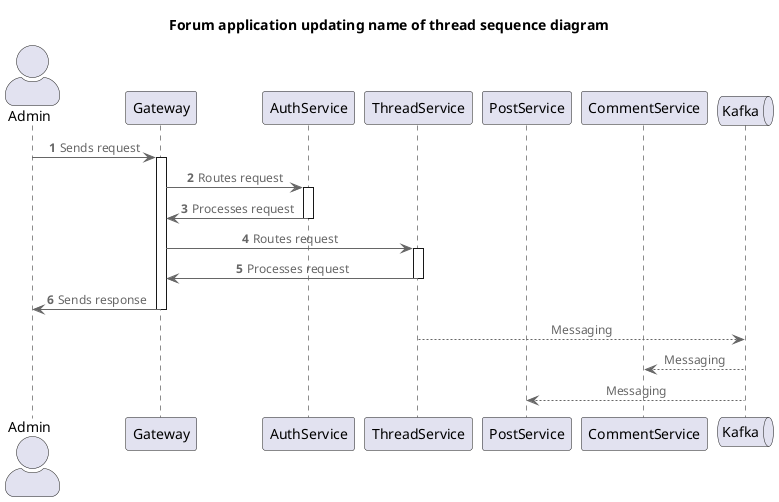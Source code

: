 @startuml SequenceDiagram_UpdateThreadName
title Forum application updating name of thread sequence diagram
' !include https://raw.githubusercontent.com/plantuml-stdlib/C4-PlantUML/master/C4_Container.puml
!include <C4/C4_Component>

' Containers
actor Admin as user
participant Gateway as api
participant AuthService as auth
participant ThreadService as threads
participant PostService as posts
participant CommentService as comments
queue Kafka as mq

' Relations
autonumber
user -> api : Sends request
activate api
api -> auth : Routes request
activate auth
api <- auth : Processes request
deactivate auth
api -> threads : Routes request
activate threads
api <- threads : Processes request
deactivate threads
user <- api : Sends response
deactivate api
autonumber stop

threads --> mq : Messaging

comments <-- mq : Messaging

posts <-- mq : Messaging

' SHOW_LEGEND()
@enduml